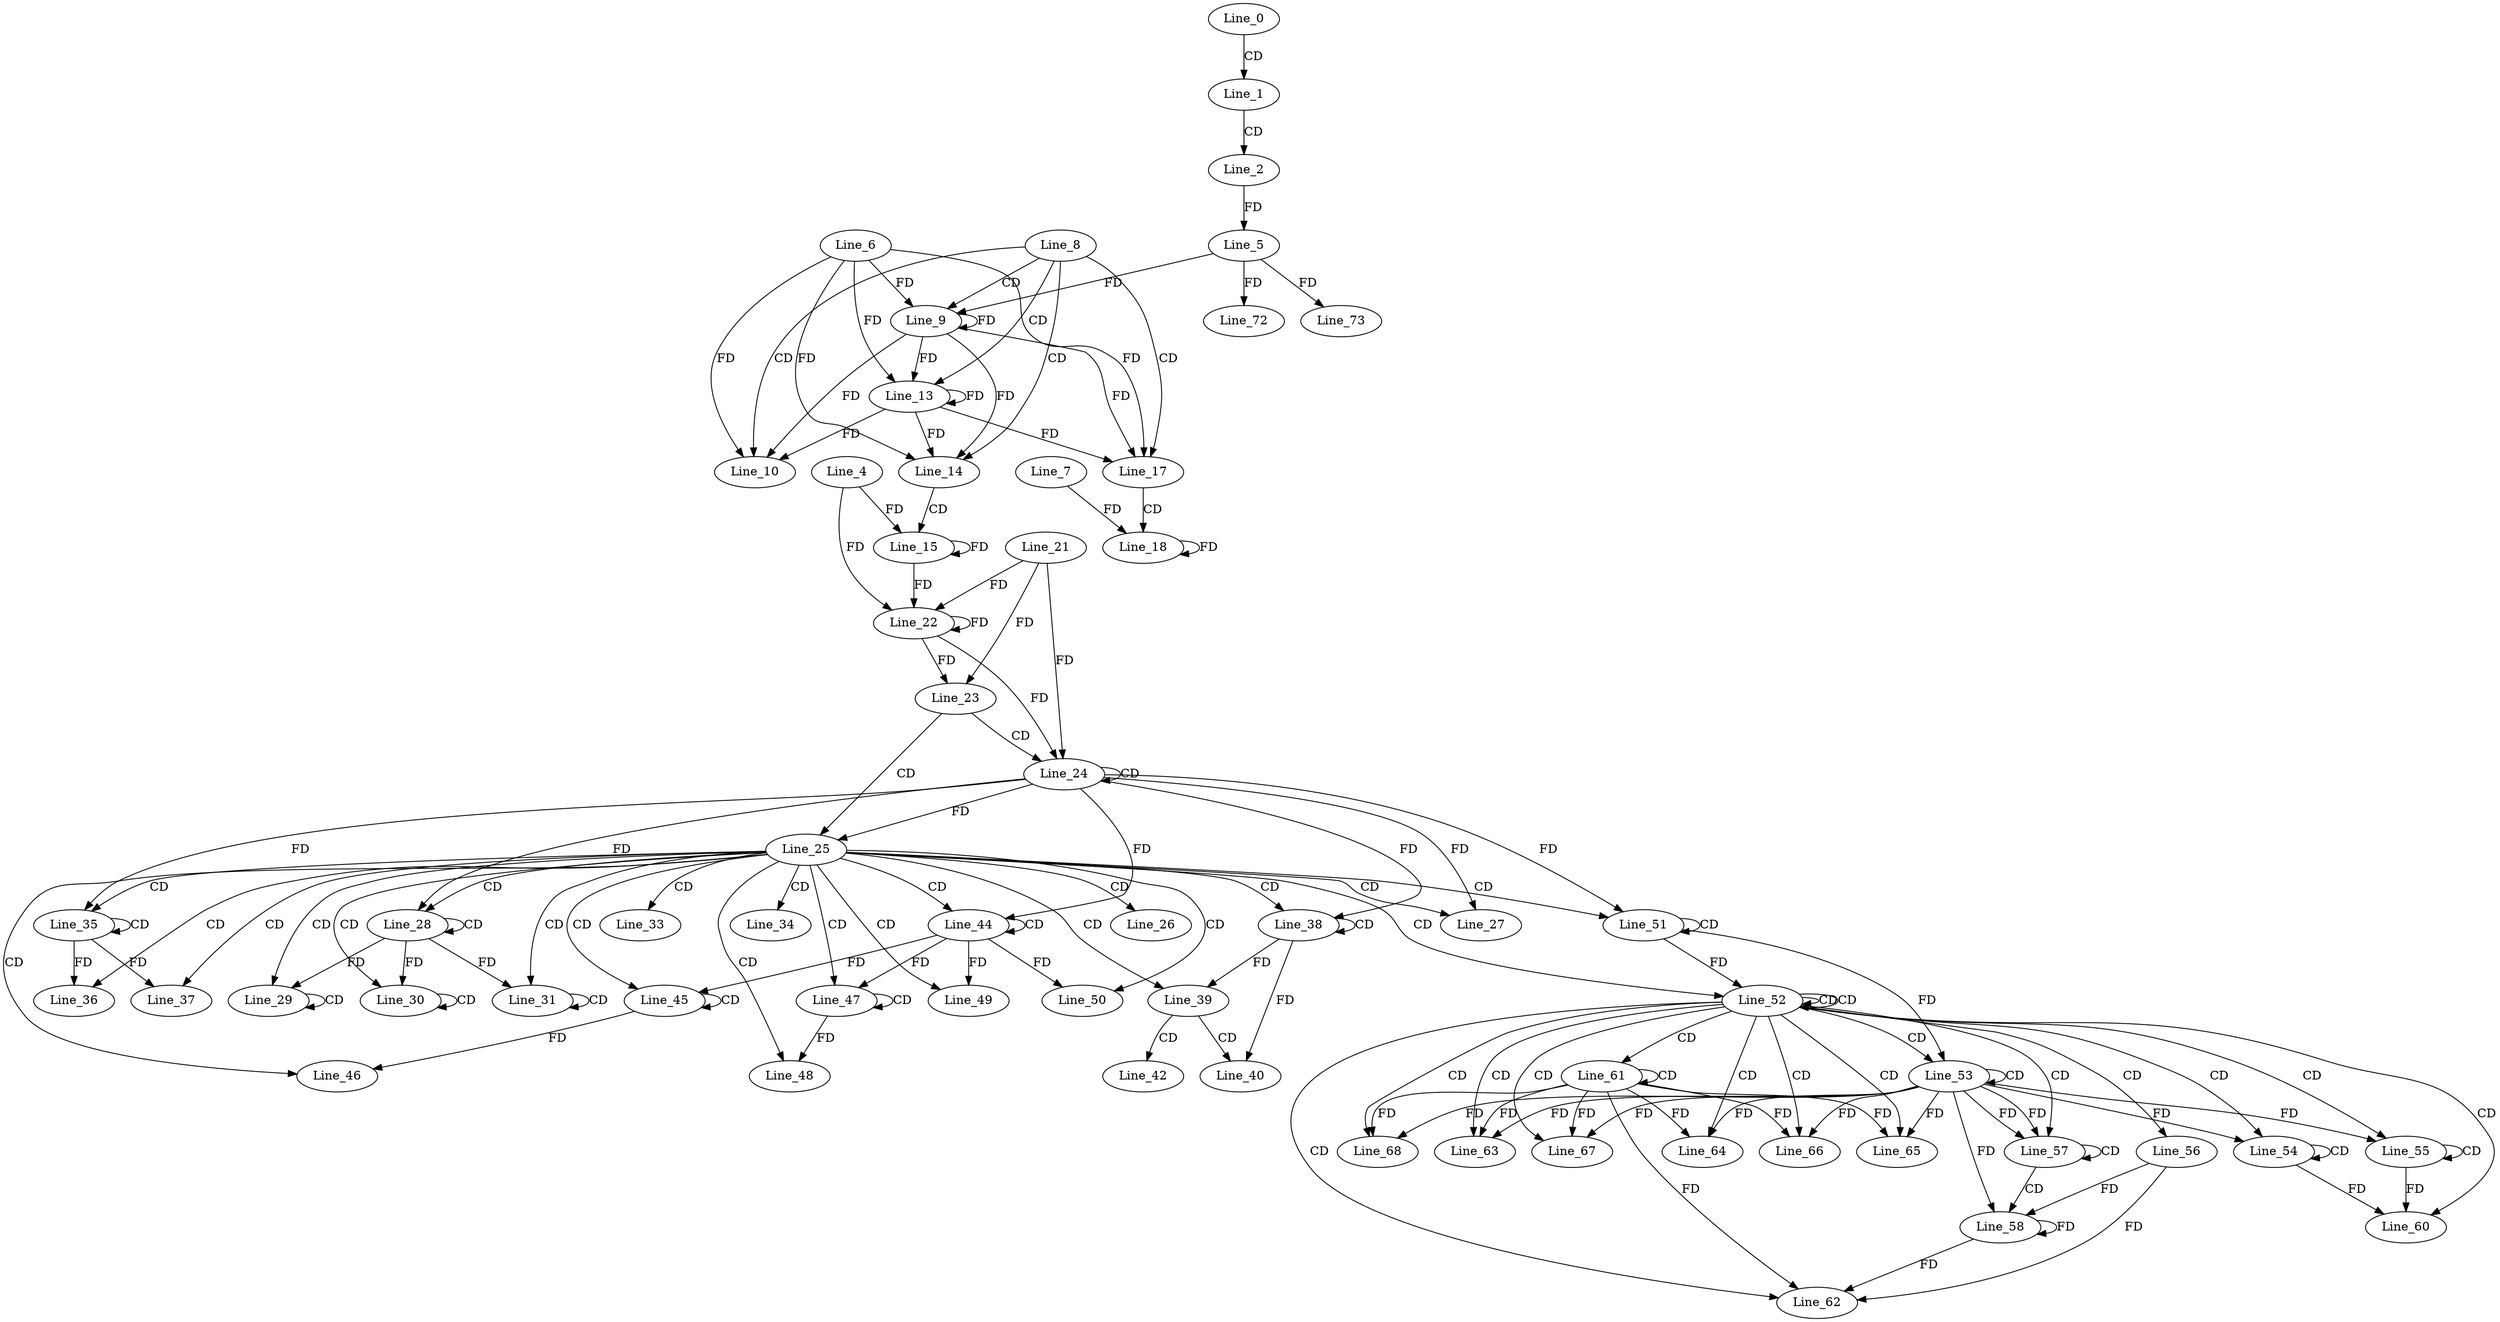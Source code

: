 digraph G {
  Line_0;
  Line_1;
  Line_2;
  Line_5;
  Line_8;
  Line_9;
  Line_6;
  Line_9;
  Line_5;
  Line_10;
  Line_13;
  Line_13;
  Line_14;
  Line_14;
  Line_14;
  Line_15;
  Line_4;
  Line_17;
  Line_17;
  Line_17;
  Line_17;
  Line_18;
  Line_7;
  Line_21;
  Line_22;
  Line_22;
  Line_23;
  Line_24;
  Line_24;
  Line_25;
  Line_26;
  Line_27;
  Line_27;
  Line_28;
  Line_28;
  Line_29;
  Line_29;
  Line_30;
  Line_30;
  Line_31;
  Line_31;
  Line_33;
  Line_34;
  Line_35;
  Line_35;
  Line_36;
  Line_36;
  Line_37;
  Line_37;
  Line_38;
  Line_38;
  Line_39;
  Line_40;
  Line_40;
  Line_42;
  Line_44;
  Line_44;
  Line_45;
  Line_45;
  Line_46;
  Line_47;
  Line_47;
  Line_48;
  Line_49;
  Line_49;
  Line_50;
  Line_50;
  Line_51;
  Line_51;
  Line_52;
  Line_52;
  Line_53;
  Line_53;
  Line_54;
  Line_54;
  Line_55;
  Line_55;
  Line_56;
  Line_57;
  Line_57;
  Line_58;
  Line_58;
  Line_60;
  Line_61;
  Line_61;
  Line_62;
  Line_63;
  Line_63;
  Line_64;
  Line_64;
  Line_65;
  Line_65;
  Line_66;
  Line_66;
  Line_67;
  Line_67;
  Line_68;
  Line_68;
  Line_72;
  Line_73;
  Line_0 -> Line_1 [ label="CD" ];
  Line_1 -> Line_2 [ label="CD" ];
  Line_2 -> Line_5 [ label="FD" ];
  Line_8 -> Line_9 [ label="CD" ];
  Line_9 -> Line_9 [ label="FD" ];
  Line_6 -> Line_9 [ label="FD" ];
  Line_5 -> Line_9 [ label="FD" ];
  Line_8 -> Line_10 [ label="CD" ];
  Line_9 -> Line_10 [ label="FD" ];
  Line_6 -> Line_10 [ label="FD" ];
  Line_8 -> Line_13 [ label="CD" ];
  Line_9 -> Line_13 [ label="FD" ];
  Line_13 -> Line_13 [ label="FD" ];
  Line_6 -> Line_13 [ label="FD" ];
  Line_8 -> Line_14 [ label="CD" ];
  Line_9 -> Line_14 [ label="FD" ];
  Line_13 -> Line_14 [ label="FD" ];
  Line_6 -> Line_14 [ label="FD" ];
  Line_14 -> Line_15 [ label="CD" ];
  Line_15 -> Line_15 [ label="FD" ];
  Line_4 -> Line_15 [ label="FD" ];
  Line_8 -> Line_17 [ label="CD" ];
  Line_9 -> Line_17 [ label="FD" ];
  Line_13 -> Line_17 [ label="FD" ];
  Line_6 -> Line_17 [ label="FD" ];
  Line_17 -> Line_18 [ label="CD" ];
  Line_18 -> Line_18 [ label="FD" ];
  Line_7 -> Line_18 [ label="FD" ];
  Line_21 -> Line_22 [ label="FD" ];
  Line_22 -> Line_22 [ label="FD" ];
  Line_15 -> Line_22 [ label="FD" ];
  Line_4 -> Line_22 [ label="FD" ];
  Line_21 -> Line_23 [ label="FD" ];
  Line_22 -> Line_23 [ label="FD" ];
  Line_23 -> Line_24 [ label="CD" ];
  Line_24 -> Line_24 [ label="CD" ];
  Line_21 -> Line_24 [ label="FD" ];
  Line_22 -> Line_24 [ label="FD" ];
  Line_23 -> Line_25 [ label="CD" ];
  Line_24 -> Line_25 [ label="FD" ];
  Line_25 -> Line_26 [ label="CD" ];
  Line_25 -> Line_27 [ label="CD" ];
  Line_24 -> Line_27 [ label="FD" ];
  Line_25 -> Line_28 [ label="CD" ];
  Line_28 -> Line_28 [ label="CD" ];
  Line_24 -> Line_28 [ label="FD" ];
  Line_25 -> Line_29 [ label="CD" ];
  Line_29 -> Line_29 [ label="CD" ];
  Line_28 -> Line_29 [ label="FD" ];
  Line_25 -> Line_30 [ label="CD" ];
  Line_30 -> Line_30 [ label="CD" ];
  Line_28 -> Line_30 [ label="FD" ];
  Line_25 -> Line_31 [ label="CD" ];
  Line_31 -> Line_31 [ label="CD" ];
  Line_28 -> Line_31 [ label="FD" ];
  Line_25 -> Line_33 [ label="CD" ];
  Line_25 -> Line_34 [ label="CD" ];
  Line_25 -> Line_35 [ label="CD" ];
  Line_35 -> Line_35 [ label="CD" ];
  Line_24 -> Line_35 [ label="FD" ];
  Line_25 -> Line_36 [ label="CD" ];
  Line_35 -> Line_36 [ label="FD" ];
  Line_25 -> Line_37 [ label="CD" ];
  Line_35 -> Line_37 [ label="FD" ];
  Line_25 -> Line_38 [ label="CD" ];
  Line_38 -> Line_38 [ label="CD" ];
  Line_24 -> Line_38 [ label="FD" ];
  Line_25 -> Line_39 [ label="CD" ];
  Line_38 -> Line_39 [ label="FD" ];
  Line_39 -> Line_40 [ label="CD" ];
  Line_38 -> Line_40 [ label="FD" ];
  Line_39 -> Line_42 [ label="CD" ];
  Line_25 -> Line_44 [ label="CD" ];
  Line_44 -> Line_44 [ label="CD" ];
  Line_24 -> Line_44 [ label="FD" ];
  Line_25 -> Line_45 [ label="CD" ];
  Line_45 -> Line_45 [ label="CD" ];
  Line_44 -> Line_45 [ label="FD" ];
  Line_25 -> Line_46 [ label="CD" ];
  Line_45 -> Line_46 [ label="FD" ];
  Line_25 -> Line_47 [ label="CD" ];
  Line_47 -> Line_47 [ label="CD" ];
  Line_44 -> Line_47 [ label="FD" ];
  Line_25 -> Line_48 [ label="CD" ];
  Line_47 -> Line_48 [ label="FD" ];
  Line_25 -> Line_49 [ label="CD" ];
  Line_44 -> Line_49 [ label="FD" ];
  Line_25 -> Line_50 [ label="CD" ];
  Line_44 -> Line_50 [ label="FD" ];
  Line_25 -> Line_51 [ label="CD" ];
  Line_51 -> Line_51 [ label="CD" ];
  Line_24 -> Line_51 [ label="FD" ];
  Line_25 -> Line_52 [ label="CD" ];
  Line_52 -> Line_52 [ label="CD" ];
  Line_52 -> Line_52 [ label="CD" ];
  Line_51 -> Line_52 [ label="FD" ];
  Line_52 -> Line_53 [ label="CD" ];
  Line_53 -> Line_53 [ label="CD" ];
  Line_51 -> Line_53 [ label="FD" ];
  Line_52 -> Line_54 [ label="CD" ];
  Line_54 -> Line_54 [ label="CD" ];
  Line_53 -> Line_54 [ label="FD" ];
  Line_52 -> Line_55 [ label="CD" ];
  Line_55 -> Line_55 [ label="CD" ];
  Line_53 -> Line_55 [ label="FD" ];
  Line_52 -> Line_56 [ label="CD" ];
  Line_52 -> Line_57 [ label="CD" ];
  Line_53 -> Line_57 [ label="FD" ];
  Line_57 -> Line_57 [ label="CD" ];
  Line_53 -> Line_57 [ label="FD" ];
  Line_57 -> Line_58 [ label="CD" ];
  Line_56 -> Line_58 [ label="FD" ];
  Line_58 -> Line_58 [ label="FD" ];
  Line_53 -> Line_58 [ label="FD" ];
  Line_52 -> Line_60 [ label="CD" ];
  Line_54 -> Line_60 [ label="FD" ];
  Line_55 -> Line_60 [ label="FD" ];
  Line_52 -> Line_61 [ label="CD" ];
  Line_61 -> Line_61 [ label="CD" ];
  Line_52 -> Line_62 [ label="CD" ];
  Line_61 -> Line_62 [ label="FD" ];
  Line_56 -> Line_62 [ label="FD" ];
  Line_58 -> Line_62 [ label="FD" ];
  Line_52 -> Line_63 [ label="CD" ];
  Line_61 -> Line_63 [ label="FD" ];
  Line_53 -> Line_63 [ label="FD" ];
  Line_52 -> Line_64 [ label="CD" ];
  Line_61 -> Line_64 [ label="FD" ];
  Line_53 -> Line_64 [ label="FD" ];
  Line_52 -> Line_65 [ label="CD" ];
  Line_61 -> Line_65 [ label="FD" ];
  Line_53 -> Line_65 [ label="FD" ];
  Line_52 -> Line_66 [ label="CD" ];
  Line_61 -> Line_66 [ label="FD" ];
  Line_53 -> Line_66 [ label="FD" ];
  Line_52 -> Line_67 [ label="CD" ];
  Line_61 -> Line_67 [ label="FD" ];
  Line_53 -> Line_67 [ label="FD" ];
  Line_52 -> Line_68 [ label="CD" ];
  Line_61 -> Line_68 [ label="FD" ];
  Line_53 -> Line_68 [ label="FD" ];
  Line_5 -> Line_72 [ label="FD" ];
  Line_5 -> Line_73 [ label="FD" ];
  Line_13 -> Line_10 [ label="FD" ];
}
